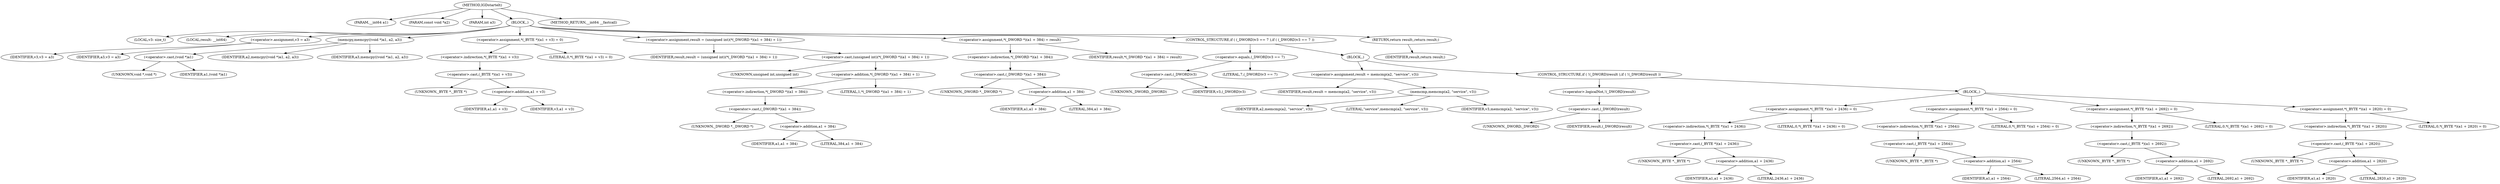 digraph IGDstartelt {  
"1000103" [label = "(METHOD,IGDstartelt)" ]
"1000104" [label = "(PARAM,__int64 a1)" ]
"1000105" [label = "(PARAM,const void *a2)" ]
"1000106" [label = "(PARAM,int a3)" ]
"1000107" [label = "(BLOCK,,)" ]
"1000108" [label = "(LOCAL,v3: size_t)" ]
"1000109" [label = "(LOCAL,result: __int64)" ]
"1000110" [label = "(<operator>.assignment,v3 = a3)" ]
"1000111" [label = "(IDENTIFIER,v3,v3 = a3)" ]
"1000112" [label = "(IDENTIFIER,a3,v3 = a3)" ]
"1000113" [label = "(memcpy,memcpy((void *)a1, a2, a3))" ]
"1000114" [label = "(<operator>.cast,(void *)a1)" ]
"1000115" [label = "(UNKNOWN,void *,void *)" ]
"1000116" [label = "(IDENTIFIER,a1,(void *)a1)" ]
"1000117" [label = "(IDENTIFIER,a2,memcpy((void *)a1, a2, a3))" ]
"1000118" [label = "(IDENTIFIER,a3,memcpy((void *)a1, a2, a3))" ]
"1000119" [label = "(<operator>.assignment,*(_BYTE *)(a1 + v3) = 0)" ]
"1000120" [label = "(<operator>.indirection,*(_BYTE *)(a1 + v3))" ]
"1000121" [label = "(<operator>.cast,(_BYTE *)(a1 + v3))" ]
"1000122" [label = "(UNKNOWN,_BYTE *,_BYTE *)" ]
"1000123" [label = "(<operator>.addition,a1 + v3)" ]
"1000124" [label = "(IDENTIFIER,a1,a1 + v3)" ]
"1000125" [label = "(IDENTIFIER,v3,a1 + v3)" ]
"1000126" [label = "(LITERAL,0,*(_BYTE *)(a1 + v3) = 0)" ]
"1000127" [label = "(<operator>.assignment,result = (unsigned int)(*(_DWORD *)(a1 + 384) + 1))" ]
"1000128" [label = "(IDENTIFIER,result,result = (unsigned int)(*(_DWORD *)(a1 + 384) + 1))" ]
"1000129" [label = "(<operator>.cast,(unsigned int)(*(_DWORD *)(a1 + 384) + 1))" ]
"1000130" [label = "(UNKNOWN,unsigned int,unsigned int)" ]
"1000131" [label = "(<operator>.addition,*(_DWORD *)(a1 + 384) + 1)" ]
"1000132" [label = "(<operator>.indirection,*(_DWORD *)(a1 + 384))" ]
"1000133" [label = "(<operator>.cast,(_DWORD *)(a1 + 384))" ]
"1000134" [label = "(UNKNOWN,_DWORD *,_DWORD *)" ]
"1000135" [label = "(<operator>.addition,a1 + 384)" ]
"1000136" [label = "(IDENTIFIER,a1,a1 + 384)" ]
"1000137" [label = "(LITERAL,384,a1 + 384)" ]
"1000138" [label = "(LITERAL,1,*(_DWORD *)(a1 + 384) + 1)" ]
"1000139" [label = "(<operator>.assignment,*(_DWORD *)(a1 + 384) = result)" ]
"1000140" [label = "(<operator>.indirection,*(_DWORD *)(a1 + 384))" ]
"1000141" [label = "(<operator>.cast,(_DWORD *)(a1 + 384))" ]
"1000142" [label = "(UNKNOWN,_DWORD *,_DWORD *)" ]
"1000143" [label = "(<operator>.addition,a1 + 384)" ]
"1000144" [label = "(IDENTIFIER,a1,a1 + 384)" ]
"1000145" [label = "(LITERAL,384,a1 + 384)" ]
"1000146" [label = "(IDENTIFIER,result,*(_DWORD *)(a1 + 384) = result)" ]
"1000147" [label = "(CONTROL_STRUCTURE,if ( (_DWORD)v3 == 7 ),if ( (_DWORD)v3 == 7 ))" ]
"1000148" [label = "(<operator>.equals,(_DWORD)v3 == 7)" ]
"1000149" [label = "(<operator>.cast,(_DWORD)v3)" ]
"1000150" [label = "(UNKNOWN,_DWORD,_DWORD)" ]
"1000151" [label = "(IDENTIFIER,v3,(_DWORD)v3)" ]
"1000152" [label = "(LITERAL,7,(_DWORD)v3 == 7)" ]
"1000153" [label = "(BLOCK,,)" ]
"1000154" [label = "(<operator>.assignment,result = memcmp(a2, \"service\", v3))" ]
"1000155" [label = "(IDENTIFIER,result,result = memcmp(a2, \"service\", v3))" ]
"1000156" [label = "(memcmp,memcmp(a2, \"service\", v3))" ]
"1000157" [label = "(IDENTIFIER,a2,memcmp(a2, \"service\", v3))" ]
"1000158" [label = "(LITERAL,\"service\",memcmp(a2, \"service\", v3))" ]
"1000159" [label = "(IDENTIFIER,v3,memcmp(a2, \"service\", v3))" ]
"1000160" [label = "(CONTROL_STRUCTURE,if ( !(_DWORD)result ),if ( !(_DWORD)result ))" ]
"1000161" [label = "(<operator>.logicalNot,!(_DWORD)result)" ]
"1000162" [label = "(<operator>.cast,(_DWORD)result)" ]
"1000163" [label = "(UNKNOWN,_DWORD,_DWORD)" ]
"1000164" [label = "(IDENTIFIER,result,(_DWORD)result)" ]
"1000165" [label = "(BLOCK,,)" ]
"1000166" [label = "(<operator>.assignment,*(_BYTE *)(a1 + 2436) = 0)" ]
"1000167" [label = "(<operator>.indirection,*(_BYTE *)(a1 + 2436))" ]
"1000168" [label = "(<operator>.cast,(_BYTE *)(a1 + 2436))" ]
"1000169" [label = "(UNKNOWN,_BYTE *,_BYTE *)" ]
"1000170" [label = "(<operator>.addition,a1 + 2436)" ]
"1000171" [label = "(IDENTIFIER,a1,a1 + 2436)" ]
"1000172" [label = "(LITERAL,2436,a1 + 2436)" ]
"1000173" [label = "(LITERAL,0,*(_BYTE *)(a1 + 2436) = 0)" ]
"1000174" [label = "(<operator>.assignment,*(_BYTE *)(a1 + 2564) = 0)" ]
"1000175" [label = "(<operator>.indirection,*(_BYTE *)(a1 + 2564))" ]
"1000176" [label = "(<operator>.cast,(_BYTE *)(a1 + 2564))" ]
"1000177" [label = "(UNKNOWN,_BYTE *,_BYTE *)" ]
"1000178" [label = "(<operator>.addition,a1 + 2564)" ]
"1000179" [label = "(IDENTIFIER,a1,a1 + 2564)" ]
"1000180" [label = "(LITERAL,2564,a1 + 2564)" ]
"1000181" [label = "(LITERAL,0,*(_BYTE *)(a1 + 2564) = 0)" ]
"1000182" [label = "(<operator>.assignment,*(_BYTE *)(a1 + 2692) = 0)" ]
"1000183" [label = "(<operator>.indirection,*(_BYTE *)(a1 + 2692))" ]
"1000184" [label = "(<operator>.cast,(_BYTE *)(a1 + 2692))" ]
"1000185" [label = "(UNKNOWN,_BYTE *,_BYTE *)" ]
"1000186" [label = "(<operator>.addition,a1 + 2692)" ]
"1000187" [label = "(IDENTIFIER,a1,a1 + 2692)" ]
"1000188" [label = "(LITERAL,2692,a1 + 2692)" ]
"1000189" [label = "(LITERAL,0,*(_BYTE *)(a1 + 2692) = 0)" ]
"1000190" [label = "(<operator>.assignment,*(_BYTE *)(a1 + 2820) = 0)" ]
"1000191" [label = "(<operator>.indirection,*(_BYTE *)(a1 + 2820))" ]
"1000192" [label = "(<operator>.cast,(_BYTE *)(a1 + 2820))" ]
"1000193" [label = "(UNKNOWN,_BYTE *,_BYTE *)" ]
"1000194" [label = "(<operator>.addition,a1 + 2820)" ]
"1000195" [label = "(IDENTIFIER,a1,a1 + 2820)" ]
"1000196" [label = "(LITERAL,2820,a1 + 2820)" ]
"1000197" [label = "(LITERAL,0,*(_BYTE *)(a1 + 2820) = 0)" ]
"1000198" [label = "(RETURN,return result;,return result;)" ]
"1000199" [label = "(IDENTIFIER,result,return result;)" ]
"1000200" [label = "(METHOD_RETURN,__int64 __fastcall)" ]
  "1000103" -> "1000104" 
  "1000103" -> "1000105" 
  "1000103" -> "1000106" 
  "1000103" -> "1000107" 
  "1000103" -> "1000200" 
  "1000107" -> "1000108" 
  "1000107" -> "1000109" 
  "1000107" -> "1000110" 
  "1000107" -> "1000113" 
  "1000107" -> "1000119" 
  "1000107" -> "1000127" 
  "1000107" -> "1000139" 
  "1000107" -> "1000147" 
  "1000107" -> "1000198" 
  "1000110" -> "1000111" 
  "1000110" -> "1000112" 
  "1000113" -> "1000114" 
  "1000113" -> "1000117" 
  "1000113" -> "1000118" 
  "1000114" -> "1000115" 
  "1000114" -> "1000116" 
  "1000119" -> "1000120" 
  "1000119" -> "1000126" 
  "1000120" -> "1000121" 
  "1000121" -> "1000122" 
  "1000121" -> "1000123" 
  "1000123" -> "1000124" 
  "1000123" -> "1000125" 
  "1000127" -> "1000128" 
  "1000127" -> "1000129" 
  "1000129" -> "1000130" 
  "1000129" -> "1000131" 
  "1000131" -> "1000132" 
  "1000131" -> "1000138" 
  "1000132" -> "1000133" 
  "1000133" -> "1000134" 
  "1000133" -> "1000135" 
  "1000135" -> "1000136" 
  "1000135" -> "1000137" 
  "1000139" -> "1000140" 
  "1000139" -> "1000146" 
  "1000140" -> "1000141" 
  "1000141" -> "1000142" 
  "1000141" -> "1000143" 
  "1000143" -> "1000144" 
  "1000143" -> "1000145" 
  "1000147" -> "1000148" 
  "1000147" -> "1000153" 
  "1000148" -> "1000149" 
  "1000148" -> "1000152" 
  "1000149" -> "1000150" 
  "1000149" -> "1000151" 
  "1000153" -> "1000154" 
  "1000153" -> "1000160" 
  "1000154" -> "1000155" 
  "1000154" -> "1000156" 
  "1000156" -> "1000157" 
  "1000156" -> "1000158" 
  "1000156" -> "1000159" 
  "1000160" -> "1000161" 
  "1000160" -> "1000165" 
  "1000161" -> "1000162" 
  "1000162" -> "1000163" 
  "1000162" -> "1000164" 
  "1000165" -> "1000166" 
  "1000165" -> "1000174" 
  "1000165" -> "1000182" 
  "1000165" -> "1000190" 
  "1000166" -> "1000167" 
  "1000166" -> "1000173" 
  "1000167" -> "1000168" 
  "1000168" -> "1000169" 
  "1000168" -> "1000170" 
  "1000170" -> "1000171" 
  "1000170" -> "1000172" 
  "1000174" -> "1000175" 
  "1000174" -> "1000181" 
  "1000175" -> "1000176" 
  "1000176" -> "1000177" 
  "1000176" -> "1000178" 
  "1000178" -> "1000179" 
  "1000178" -> "1000180" 
  "1000182" -> "1000183" 
  "1000182" -> "1000189" 
  "1000183" -> "1000184" 
  "1000184" -> "1000185" 
  "1000184" -> "1000186" 
  "1000186" -> "1000187" 
  "1000186" -> "1000188" 
  "1000190" -> "1000191" 
  "1000190" -> "1000197" 
  "1000191" -> "1000192" 
  "1000192" -> "1000193" 
  "1000192" -> "1000194" 
  "1000194" -> "1000195" 
  "1000194" -> "1000196" 
  "1000198" -> "1000199" 
}
